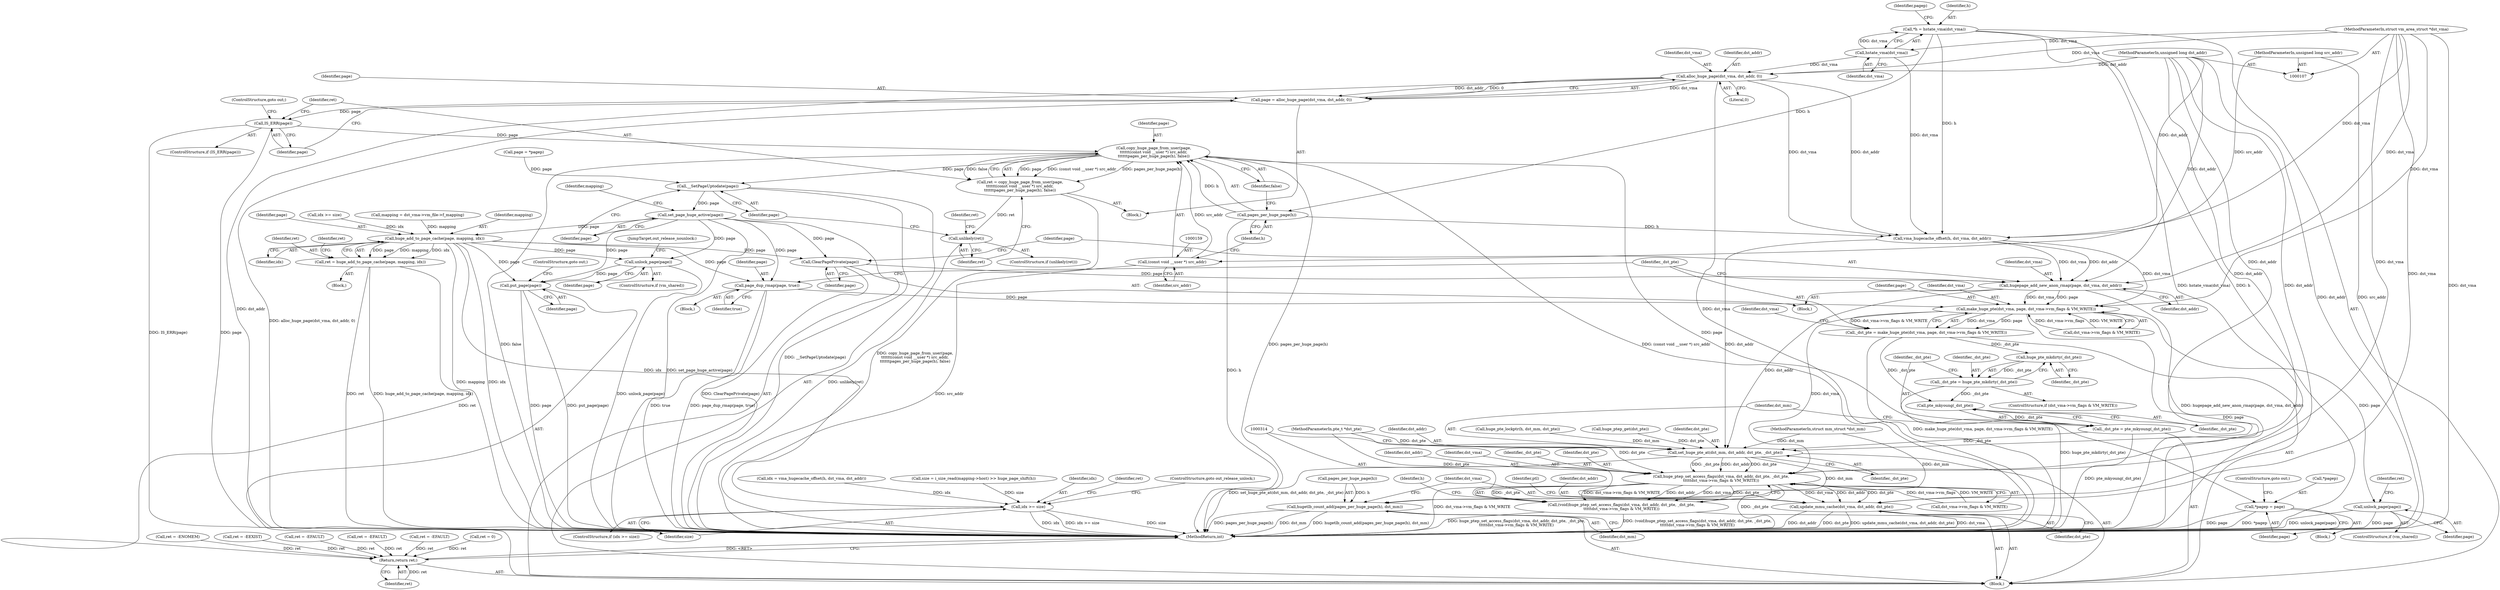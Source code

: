 digraph "0_linux_1e3921471354244f70fe268586ff94a97a6dd4df@API" {
"1000156" [label="(Call,copy_huge_page_from_user(page,\n\t\t\t\t\t\t(const void __user *) src_addr,\n\t\t\t\t\t\tpages_per_huge_page(h), false))"];
"1000151" [label="(Call,IS_ERR(page))"];
"1000144" [label="(Call,page = alloc_huge_page(dst_vma, dst_addr, 0))"];
"1000146" [label="(Call,alloc_huge_page(dst_vma, dst_addr, 0))"];
"1000129" [label="(Call,hstate_vma(dst_vma))"];
"1000110" [label="(MethodParameterIn,struct vm_area_struct *dst_vma)"];
"1000111" [label="(MethodParameterIn,unsigned long dst_addr)"];
"1000158" [label="(Call,(const void __user *) src_addr)"];
"1000112" [label="(MethodParameterIn,unsigned long src_addr)"];
"1000161" [label="(Call,pages_per_huge_page(h))"];
"1000127" [label="(Call,*h = hstate_vma(dst_vma))"];
"1000154" [label="(Call,ret = copy_huge_page_from_user(page,\n\t\t\t\t\t\t(const void __user *) src_addr,\n\t\t\t\t\t\tpages_per_huge_page(h), false))"];
"1000165" [label="(Call,unlikely(ret))"];
"1000172" [label="(Call,*pagep = page)"];
"1000187" [label="(Call,__SetPageUptodate(page))"];
"1000189" [label="(Call,set_page_huge_active(page))"];
"1000227" [label="(Call,huge_add_to_page_cache(page, mapping, idx))"];
"1000225" [label="(Call,ret = huge_add_to_page_cache(page, mapping, idx))"];
"1000343" [label="(Return,return ret;)"];
"1000256" [label="(Call,idx >= size)"];
"1000273" [label="(Call,page_dup_rmap(page, true))"];
"1000286" [label="(Call,make_huge_pte(dst_vma, page, dst_vma->vm_flags & VM_WRITE))"];
"1000284" [label="(Call,_dst_pte = make_huge_pte(dst_vma, page, dst_vma->vm_flags & VM_WRITE))"];
"1000302" [label="(Call,huge_pte_mkdirty(_dst_pte))"];
"1000300" [label="(Call,_dst_pte = huge_pte_mkdirty(_dst_pte))"];
"1000306" [label="(Call,pte_mkyoung(_dst_pte))"];
"1000304" [label="(Call,_dst_pte = pte_mkyoung(_dst_pte))"];
"1000308" [label="(Call,set_huge_pte_at(dst_mm, dst_addr, dst_pte, _dst_pte))"];
"1000315" [label="(Call,huge_ptep_set_access_flags(dst_vma, dst_addr, dst_pte, _dst_pte,\n\t\t\t\t\tdst_vma->vm_flags & VM_WRITE))"];
"1000313" [label="(Call,(void)huge_ptep_set_access_flags(dst_vma, dst_addr, dst_pte, _dst_pte,\n\t\t\t\t\tdst_vma->vm_flags & VM_WRITE))"];
"1000329" [label="(Call,update_mmu_cache(dst_vma, dst_addr, dst_pte))"];
"1000325" [label="(Call,hugetlb_count_add(pages_per_huge_page(h), dst_mm))"];
"1000337" [label="(Call,unlock_page(page))"];
"1000278" [label="(Call,ClearPagePrivate(page))"];
"1000280" [label="(Call,hugepage_add_new_anon_rmap(page, dst_vma, dst_addr))"];
"1000350" [label="(Call,unlock_page(page))"];
"1000353" [label="(Call,put_page(page))"];
"1000274" [label="(Identifier,page)"];
"1000150" [label="(ControlStructure,if (IS_ERR(page)))"];
"1000156" [label="(Call,copy_huge_page_from_user(page,\n\t\t\t\t\t\t(const void __user *) src_addr,\n\t\t\t\t\t\tpages_per_huge_page(h), false))"];
"1000163" [label="(Identifier,false)"];
"1000191" [label="(Call,mapping = dst_vma->vm_file->f_mapping)"];
"1000272" [label="(Block,)"];
"1000161" [label="(Call,pages_per_huge_page(h))"];
"1000257" [label="(Identifier,idx)"];
"1000320" [label="(Call,dst_vma->vm_flags & VM_WRITE)"];
"1000303" [label="(Identifier,_dst_pte)"];
"1000280" [label="(Call,hugepage_add_new_anon_rmap(page, dst_vma, dst_addr))"];
"1000176" [label="(ControlStructure,goto out;)"];
"1000232" [label="(Identifier,ret)"];
"1000179" [label="(Call,page = *pagep)"];
"1000297" [label="(Identifier,dst_vma)"];
"1000192" [label="(Identifier,mapping)"];
"1000229" [label="(Identifier,mapping)"];
"1000165" [label="(Call,unlikely(ret))"];
"1000275" [label="(Identifier,true)"];
"1000281" [label="(Identifier,page)"];
"1000154" [label="(Call,ret = copy_huge_page_from_user(page,\n\t\t\t\t\t\t(const void __user *) src_addr,\n\t\t\t\t\t\tpages_per_huge_page(h), false))"];
"1000304" [label="(Call,_dst_pte = pte_mkyoung(_dst_pte))"];
"1000282" [label="(Identifier,dst_vma)"];
"1000230" [label="(Identifier,idx)"];
"1000312" [label="(Identifier,_dst_pte)"];
"1000278" [label="(Call,ClearPagePrivate(page))"];
"1000172" [label="(Call,*pagep = page)"];
"1000344" [label="(Identifier,ret)"];
"1000327" [label="(Identifier,h)"];
"1000147" [label="(Identifier,dst_vma)"];
"1000356" [label="(MethodReturn,int)"];
"1000228" [label="(Identifier,page)"];
"1000306" [label="(Call,pte_mkyoung(_dst_pte))"];
"1000166" [label="(Identifier,ret)"];
"1000300" [label="(Call,_dst_pte = huge_pte_mkdirty(_dst_pte))"];
"1000340" [label="(Identifier,ret)"];
"1000288" [label="(Identifier,page)"];
"1000261" [label="(Identifier,ret)"];
"1000127" [label="(Call,*h = hstate_vma(dst_vma))"];
"1000294" [label="(ControlStructure,if (dst_vma->vm_flags & VM_WRITE))"];
"1000328" [label="(Identifier,dst_mm)"];
"1000277" [label="(Block,)"];
"1000286" [label="(Call,make_huge_pte(dst_vma, page, dst_vma->vm_flags & VM_WRITE))"];
"1000148" [label="(Identifier,dst_addr)"];
"1000339" [label="(Call,ret = 0)"];
"1000236" [label="(Call,huge_pte_lockptr(h, dst_mm, dst_pte))"];
"1000140" [label="(Call,ret = -ENOMEM)"];
"1000309" [label="(Identifier,dst_mm)"];
"1000283" [label="(Identifier,dst_addr)"];
"1000167" [label="(Block,)"];
"1000329" [label="(Call,update_mmu_cache(dst_vma, dst_addr, dst_pte))"];
"1000318" [label="(Identifier,dst_pte)"];
"1000149" [label="(Literal,0)"];
"1000350" [label="(Call,unlock_page(page))"];
"1000164" [label="(ControlStructure,if (unlikely(ret)))"];
"1000260" [label="(Call,ret = -EEXIST)"];
"1000307" [label="(Identifier,_dst_pte)"];
"1000190" [label="(Identifier,page)"];
"1000284" [label="(Call,_dst_pte = make_huge_pte(dst_vma, page, dst_vma->vm_flags & VM_WRITE))"];
"1000343" [label="(Return,return ret;)"];
"1000313" [label="(Call,(void)huge_ptep_set_access_flags(dst_vma, dst_addr, dst_pte, _dst_pte,\n\t\t\t\t\tdst_vma->vm_flags & VM_WRITE))"];
"1000151" [label="(Call,IS_ERR(page))"];
"1000287" [label="(Identifier,dst_vma)"];
"1000259" [label="(ControlStructure,goto out_release_unlock;)"];
"1000139" [label="(Block,)"];
"1000221" [label="(Call,idx >= size)"];
"1000332" [label="(Identifier,dst_pte)"];
"1000267" [label="(Call,huge_ptep_get(dst_pte))"];
"1000251" [label="(Call,ret = -EFAULT)"];
"1000160" [label="(Identifier,src_addr)"];
"1000354" [label="(Identifier,page)"];
"1000157" [label="(Identifier,page)"];
"1000138" [label="(Identifier,pagep)"];
"1000129" [label="(Call,hstate_vma(dst_vma))"];
"1000128" [label="(Identifier,h)"];
"1000352" [label="(JumpTarget,out_release_nounlock:)"];
"1000158" [label="(Call,(const void __user *) src_addr)"];
"1000302" [label="(Call,huge_pte_mkdirty(_dst_pte))"];
"1000111" [label="(MethodParameterIn,unsigned long dst_addr)"];
"1000225" [label="(Call,ret = huge_add_to_page_cache(page, mapping, idx))"];
"1000187" [label="(Call,__SetPageUptodate(page))"];
"1000311" [label="(Identifier,dst_pte)"];
"1000315" [label="(Call,huge_ptep_set_access_flags(dst_vma, dst_addr, dst_pte, _dst_pte,\n\t\t\t\t\tdst_vma->vm_flags & VM_WRITE))"];
"1000279" [label="(Identifier,page)"];
"1000317" [label="(Identifier,dst_addr)"];
"1000130" [label="(Identifier,dst_vma)"];
"1000169" [label="(Identifier,ret)"];
"1000189" [label="(Call,set_page_huge_active(page))"];
"1000256" [label="(Call,idx >= size)"];
"1000109" [label="(MethodParameterIn,pte_t *dst_pte)"];
"1000168" [label="(Call,ret = -EFAULT)"];
"1000188" [label="(Identifier,page)"];
"1000200" [label="(Call,vma_hugecache_offset(h, dst_vma, dst_addr))"];
"1000330" [label="(Identifier,dst_vma)"];
"1000338" [label="(Identifier,page)"];
"1000348" [label="(ControlStructure,if (vm_shared))"];
"1000206" [label="(Block,)"];
"1000310" [label="(Identifier,dst_addr)"];
"1000110" [label="(MethodParameterIn,struct vm_area_struct *dst_vma)"];
"1000112" [label="(MethodParameterIn,unsigned long src_addr)"];
"1000153" [label="(ControlStructure,goto out;)"];
"1000325" [label="(Call,hugetlb_count_add(pages_per_huge_page(h), dst_mm))"];
"1000144" [label="(Call,page = alloc_huge_page(dst_vma, dst_addr, 0))"];
"1000351" [label="(Identifier,page)"];
"1000198" [label="(Call,idx = vma_hugecache_offset(h, dst_vma, dst_addr))"];
"1000273" [label="(Call,page_dup_rmap(page, true))"];
"1000146" [label="(Call,alloc_huge_page(dst_vma, dst_addr, 0))"];
"1000331" [label="(Identifier,dst_addr)"];
"1000326" [label="(Call,pages_per_huge_page(h))"];
"1000175" [label="(Identifier,page)"];
"1000162" [label="(Identifier,h)"];
"1000155" [label="(Identifier,ret)"];
"1000108" [label="(MethodParameterIn,struct mm_struct *dst_mm)"];
"1000216" [label="(Call,ret = -EFAULT)"];
"1000334" [label="(Identifier,ptl)"];
"1000242" [label="(Call,size = i_size_read(mapping->host) >> huge_page_shift(h))"];
"1000258" [label="(Identifier,size)"];
"1000289" [label="(Call,dst_vma->vm_flags & VM_WRITE)"];
"1000305" [label="(Identifier,_dst_pte)"];
"1000173" [label="(Call,*pagep)"];
"1000301" [label="(Identifier,_dst_pte)"];
"1000114" [label="(Block,)"];
"1000308" [label="(Call,set_huge_pte_at(dst_mm, dst_addr, dst_pte, _dst_pte))"];
"1000227" [label="(Call,huge_add_to_page_cache(page, mapping, idx))"];
"1000337" [label="(Call,unlock_page(page))"];
"1000145" [label="(Identifier,page)"];
"1000335" [label="(ControlStructure,if (vm_shared))"];
"1000355" [label="(ControlStructure,goto out;)"];
"1000285" [label="(Identifier,_dst_pte)"];
"1000316" [label="(Identifier,dst_vma)"];
"1000152" [label="(Identifier,page)"];
"1000319" [label="(Identifier,_dst_pte)"];
"1000353" [label="(Call,put_page(page))"];
"1000226" [label="(Identifier,ret)"];
"1000255" [label="(ControlStructure,if (idx >= size))"];
"1000156" -> "1000154"  [label="AST: "];
"1000156" -> "1000163"  [label="CFG: "];
"1000157" -> "1000156"  [label="AST: "];
"1000158" -> "1000156"  [label="AST: "];
"1000161" -> "1000156"  [label="AST: "];
"1000163" -> "1000156"  [label="AST: "];
"1000154" -> "1000156"  [label="CFG: "];
"1000156" -> "1000356"  [label="DDG: (const void __user *) src_addr"];
"1000156" -> "1000356"  [label="DDG: false"];
"1000156" -> "1000356"  [label="DDG: pages_per_huge_page(h)"];
"1000156" -> "1000154"  [label="DDG: page"];
"1000156" -> "1000154"  [label="DDG: (const void __user *) src_addr"];
"1000156" -> "1000154"  [label="DDG: pages_per_huge_page(h)"];
"1000156" -> "1000154"  [label="DDG: false"];
"1000151" -> "1000156"  [label="DDG: page"];
"1000158" -> "1000156"  [label="DDG: src_addr"];
"1000161" -> "1000156"  [label="DDG: h"];
"1000156" -> "1000172"  [label="DDG: page"];
"1000156" -> "1000187"  [label="DDG: page"];
"1000151" -> "1000150"  [label="AST: "];
"1000151" -> "1000152"  [label="CFG: "];
"1000152" -> "1000151"  [label="AST: "];
"1000153" -> "1000151"  [label="CFG: "];
"1000155" -> "1000151"  [label="CFG: "];
"1000151" -> "1000356"  [label="DDG: IS_ERR(page)"];
"1000151" -> "1000356"  [label="DDG: page"];
"1000144" -> "1000151"  [label="DDG: page"];
"1000144" -> "1000139"  [label="AST: "];
"1000144" -> "1000146"  [label="CFG: "];
"1000145" -> "1000144"  [label="AST: "];
"1000146" -> "1000144"  [label="AST: "];
"1000152" -> "1000144"  [label="CFG: "];
"1000144" -> "1000356"  [label="DDG: alloc_huge_page(dst_vma, dst_addr, 0)"];
"1000146" -> "1000144"  [label="DDG: dst_vma"];
"1000146" -> "1000144"  [label="DDG: dst_addr"];
"1000146" -> "1000144"  [label="DDG: 0"];
"1000146" -> "1000149"  [label="CFG: "];
"1000147" -> "1000146"  [label="AST: "];
"1000148" -> "1000146"  [label="AST: "];
"1000149" -> "1000146"  [label="AST: "];
"1000146" -> "1000356"  [label="DDG: dst_addr"];
"1000146" -> "1000356"  [label="DDG: dst_vma"];
"1000129" -> "1000146"  [label="DDG: dst_vma"];
"1000110" -> "1000146"  [label="DDG: dst_vma"];
"1000111" -> "1000146"  [label="DDG: dst_addr"];
"1000146" -> "1000200"  [label="DDG: dst_vma"];
"1000146" -> "1000200"  [label="DDG: dst_addr"];
"1000129" -> "1000127"  [label="AST: "];
"1000129" -> "1000130"  [label="CFG: "];
"1000130" -> "1000129"  [label="AST: "];
"1000127" -> "1000129"  [label="CFG: "];
"1000129" -> "1000127"  [label="DDG: dst_vma"];
"1000110" -> "1000129"  [label="DDG: dst_vma"];
"1000129" -> "1000200"  [label="DDG: dst_vma"];
"1000110" -> "1000107"  [label="AST: "];
"1000110" -> "1000356"  [label="DDG: dst_vma"];
"1000110" -> "1000200"  [label="DDG: dst_vma"];
"1000110" -> "1000280"  [label="DDG: dst_vma"];
"1000110" -> "1000286"  [label="DDG: dst_vma"];
"1000110" -> "1000315"  [label="DDG: dst_vma"];
"1000110" -> "1000329"  [label="DDG: dst_vma"];
"1000111" -> "1000107"  [label="AST: "];
"1000111" -> "1000356"  [label="DDG: dst_addr"];
"1000111" -> "1000200"  [label="DDG: dst_addr"];
"1000111" -> "1000280"  [label="DDG: dst_addr"];
"1000111" -> "1000308"  [label="DDG: dst_addr"];
"1000111" -> "1000315"  [label="DDG: dst_addr"];
"1000111" -> "1000329"  [label="DDG: dst_addr"];
"1000158" -> "1000160"  [label="CFG: "];
"1000159" -> "1000158"  [label="AST: "];
"1000160" -> "1000158"  [label="AST: "];
"1000162" -> "1000158"  [label="CFG: "];
"1000158" -> "1000356"  [label="DDG: src_addr"];
"1000112" -> "1000158"  [label="DDG: src_addr"];
"1000112" -> "1000107"  [label="AST: "];
"1000112" -> "1000356"  [label="DDG: src_addr"];
"1000161" -> "1000162"  [label="CFG: "];
"1000162" -> "1000161"  [label="AST: "];
"1000163" -> "1000161"  [label="CFG: "];
"1000161" -> "1000356"  [label="DDG: h"];
"1000127" -> "1000161"  [label="DDG: h"];
"1000161" -> "1000200"  [label="DDG: h"];
"1000127" -> "1000114"  [label="AST: "];
"1000128" -> "1000127"  [label="AST: "];
"1000138" -> "1000127"  [label="CFG: "];
"1000127" -> "1000356"  [label="DDG: hstate_vma(dst_vma)"];
"1000127" -> "1000356"  [label="DDG: h"];
"1000127" -> "1000200"  [label="DDG: h"];
"1000154" -> "1000139"  [label="AST: "];
"1000155" -> "1000154"  [label="AST: "];
"1000166" -> "1000154"  [label="CFG: "];
"1000154" -> "1000356"  [label="DDG: copy_huge_page_from_user(page,\n\t\t\t\t\t\t(const void __user *) src_addr,\n\t\t\t\t\t\tpages_per_huge_page(h), false)"];
"1000154" -> "1000165"  [label="DDG: ret"];
"1000165" -> "1000164"  [label="AST: "];
"1000165" -> "1000166"  [label="CFG: "];
"1000166" -> "1000165"  [label="AST: "];
"1000169" -> "1000165"  [label="CFG: "];
"1000188" -> "1000165"  [label="CFG: "];
"1000165" -> "1000356"  [label="DDG: unlikely(ret)"];
"1000172" -> "1000167"  [label="AST: "];
"1000172" -> "1000175"  [label="CFG: "];
"1000173" -> "1000172"  [label="AST: "];
"1000175" -> "1000172"  [label="AST: "];
"1000176" -> "1000172"  [label="CFG: "];
"1000172" -> "1000356"  [label="DDG: *pagep"];
"1000172" -> "1000356"  [label="DDG: page"];
"1000187" -> "1000114"  [label="AST: "];
"1000187" -> "1000188"  [label="CFG: "];
"1000188" -> "1000187"  [label="AST: "];
"1000190" -> "1000187"  [label="CFG: "];
"1000187" -> "1000356"  [label="DDG: __SetPageUptodate(page)"];
"1000179" -> "1000187"  [label="DDG: page"];
"1000187" -> "1000189"  [label="DDG: page"];
"1000189" -> "1000114"  [label="AST: "];
"1000189" -> "1000190"  [label="CFG: "];
"1000190" -> "1000189"  [label="AST: "];
"1000192" -> "1000189"  [label="CFG: "];
"1000189" -> "1000356"  [label="DDG: set_page_huge_active(page)"];
"1000189" -> "1000227"  [label="DDG: page"];
"1000189" -> "1000273"  [label="DDG: page"];
"1000189" -> "1000278"  [label="DDG: page"];
"1000189" -> "1000350"  [label="DDG: page"];
"1000189" -> "1000353"  [label="DDG: page"];
"1000227" -> "1000225"  [label="AST: "];
"1000227" -> "1000230"  [label="CFG: "];
"1000228" -> "1000227"  [label="AST: "];
"1000229" -> "1000227"  [label="AST: "];
"1000230" -> "1000227"  [label="AST: "];
"1000225" -> "1000227"  [label="CFG: "];
"1000227" -> "1000356"  [label="DDG: mapping"];
"1000227" -> "1000356"  [label="DDG: idx"];
"1000227" -> "1000225"  [label="DDG: page"];
"1000227" -> "1000225"  [label="DDG: mapping"];
"1000227" -> "1000225"  [label="DDG: idx"];
"1000191" -> "1000227"  [label="DDG: mapping"];
"1000221" -> "1000227"  [label="DDG: idx"];
"1000227" -> "1000256"  [label="DDG: idx"];
"1000227" -> "1000273"  [label="DDG: page"];
"1000227" -> "1000278"  [label="DDG: page"];
"1000227" -> "1000350"  [label="DDG: page"];
"1000227" -> "1000353"  [label="DDG: page"];
"1000225" -> "1000206"  [label="AST: "];
"1000226" -> "1000225"  [label="AST: "];
"1000232" -> "1000225"  [label="CFG: "];
"1000225" -> "1000356"  [label="DDG: huge_add_to_page_cache(page, mapping, idx)"];
"1000225" -> "1000356"  [label="DDG: ret"];
"1000225" -> "1000343"  [label="DDG: ret"];
"1000343" -> "1000114"  [label="AST: "];
"1000343" -> "1000344"  [label="CFG: "];
"1000344" -> "1000343"  [label="AST: "];
"1000356" -> "1000343"  [label="CFG: "];
"1000343" -> "1000356"  [label="DDG: <RET>"];
"1000344" -> "1000343"  [label="DDG: ret"];
"1000168" -> "1000343"  [label="DDG: ret"];
"1000216" -> "1000343"  [label="DDG: ret"];
"1000140" -> "1000343"  [label="DDG: ret"];
"1000251" -> "1000343"  [label="DDG: ret"];
"1000339" -> "1000343"  [label="DDG: ret"];
"1000260" -> "1000343"  [label="DDG: ret"];
"1000256" -> "1000255"  [label="AST: "];
"1000256" -> "1000258"  [label="CFG: "];
"1000257" -> "1000256"  [label="AST: "];
"1000258" -> "1000256"  [label="AST: "];
"1000259" -> "1000256"  [label="CFG: "];
"1000261" -> "1000256"  [label="CFG: "];
"1000256" -> "1000356"  [label="DDG: size"];
"1000256" -> "1000356"  [label="DDG: idx"];
"1000256" -> "1000356"  [label="DDG: idx >= size"];
"1000198" -> "1000256"  [label="DDG: idx"];
"1000242" -> "1000256"  [label="DDG: size"];
"1000273" -> "1000272"  [label="AST: "];
"1000273" -> "1000275"  [label="CFG: "];
"1000274" -> "1000273"  [label="AST: "];
"1000275" -> "1000273"  [label="AST: "];
"1000285" -> "1000273"  [label="CFG: "];
"1000273" -> "1000356"  [label="DDG: true"];
"1000273" -> "1000356"  [label="DDG: page_dup_rmap(page, true)"];
"1000273" -> "1000286"  [label="DDG: page"];
"1000286" -> "1000284"  [label="AST: "];
"1000286" -> "1000289"  [label="CFG: "];
"1000287" -> "1000286"  [label="AST: "];
"1000288" -> "1000286"  [label="AST: "];
"1000289" -> "1000286"  [label="AST: "];
"1000284" -> "1000286"  [label="CFG: "];
"1000286" -> "1000356"  [label="DDG: page"];
"1000286" -> "1000284"  [label="DDG: dst_vma"];
"1000286" -> "1000284"  [label="DDG: page"];
"1000286" -> "1000284"  [label="DDG: dst_vma->vm_flags & VM_WRITE"];
"1000280" -> "1000286"  [label="DDG: dst_vma"];
"1000280" -> "1000286"  [label="DDG: page"];
"1000200" -> "1000286"  [label="DDG: dst_vma"];
"1000289" -> "1000286"  [label="DDG: dst_vma->vm_flags"];
"1000289" -> "1000286"  [label="DDG: VM_WRITE"];
"1000286" -> "1000315"  [label="DDG: dst_vma"];
"1000286" -> "1000337"  [label="DDG: page"];
"1000284" -> "1000114"  [label="AST: "];
"1000285" -> "1000284"  [label="AST: "];
"1000297" -> "1000284"  [label="CFG: "];
"1000284" -> "1000356"  [label="DDG: make_huge_pte(dst_vma, page, dst_vma->vm_flags & VM_WRITE)"];
"1000284" -> "1000302"  [label="DDG: _dst_pte"];
"1000284" -> "1000306"  [label="DDG: _dst_pte"];
"1000302" -> "1000300"  [label="AST: "];
"1000302" -> "1000303"  [label="CFG: "];
"1000303" -> "1000302"  [label="AST: "];
"1000300" -> "1000302"  [label="CFG: "];
"1000302" -> "1000300"  [label="DDG: _dst_pte"];
"1000300" -> "1000294"  [label="AST: "];
"1000301" -> "1000300"  [label="AST: "];
"1000305" -> "1000300"  [label="CFG: "];
"1000300" -> "1000356"  [label="DDG: huge_pte_mkdirty(_dst_pte)"];
"1000300" -> "1000306"  [label="DDG: _dst_pte"];
"1000306" -> "1000304"  [label="AST: "];
"1000306" -> "1000307"  [label="CFG: "];
"1000307" -> "1000306"  [label="AST: "];
"1000304" -> "1000306"  [label="CFG: "];
"1000306" -> "1000304"  [label="DDG: _dst_pte"];
"1000304" -> "1000114"  [label="AST: "];
"1000305" -> "1000304"  [label="AST: "];
"1000309" -> "1000304"  [label="CFG: "];
"1000304" -> "1000356"  [label="DDG: pte_mkyoung(_dst_pte)"];
"1000304" -> "1000308"  [label="DDG: _dst_pte"];
"1000308" -> "1000114"  [label="AST: "];
"1000308" -> "1000312"  [label="CFG: "];
"1000309" -> "1000308"  [label="AST: "];
"1000310" -> "1000308"  [label="AST: "];
"1000311" -> "1000308"  [label="AST: "];
"1000312" -> "1000308"  [label="AST: "];
"1000314" -> "1000308"  [label="CFG: "];
"1000308" -> "1000356"  [label="DDG: set_huge_pte_at(dst_mm, dst_addr, dst_pte, _dst_pte)"];
"1000236" -> "1000308"  [label="DDG: dst_mm"];
"1000108" -> "1000308"  [label="DDG: dst_mm"];
"1000200" -> "1000308"  [label="DDG: dst_addr"];
"1000280" -> "1000308"  [label="DDG: dst_addr"];
"1000267" -> "1000308"  [label="DDG: dst_pte"];
"1000109" -> "1000308"  [label="DDG: dst_pte"];
"1000308" -> "1000315"  [label="DDG: dst_addr"];
"1000308" -> "1000315"  [label="DDG: dst_pte"];
"1000308" -> "1000315"  [label="DDG: _dst_pte"];
"1000308" -> "1000325"  [label="DDG: dst_mm"];
"1000315" -> "1000313"  [label="AST: "];
"1000315" -> "1000320"  [label="CFG: "];
"1000316" -> "1000315"  [label="AST: "];
"1000317" -> "1000315"  [label="AST: "];
"1000318" -> "1000315"  [label="AST: "];
"1000319" -> "1000315"  [label="AST: "];
"1000320" -> "1000315"  [label="AST: "];
"1000313" -> "1000315"  [label="CFG: "];
"1000315" -> "1000356"  [label="DDG: _dst_pte"];
"1000315" -> "1000356"  [label="DDG: dst_vma->vm_flags & VM_WRITE"];
"1000315" -> "1000313"  [label="DDG: _dst_pte"];
"1000315" -> "1000313"  [label="DDG: dst_vma->vm_flags & VM_WRITE"];
"1000315" -> "1000313"  [label="DDG: dst_addr"];
"1000315" -> "1000313"  [label="DDG: dst_vma"];
"1000315" -> "1000313"  [label="DDG: dst_pte"];
"1000109" -> "1000315"  [label="DDG: dst_pte"];
"1000320" -> "1000315"  [label="DDG: dst_vma->vm_flags"];
"1000320" -> "1000315"  [label="DDG: VM_WRITE"];
"1000315" -> "1000329"  [label="DDG: dst_vma"];
"1000315" -> "1000329"  [label="DDG: dst_addr"];
"1000315" -> "1000329"  [label="DDG: dst_pte"];
"1000313" -> "1000114"  [label="AST: "];
"1000314" -> "1000313"  [label="AST: "];
"1000327" -> "1000313"  [label="CFG: "];
"1000313" -> "1000356"  [label="DDG: huge_ptep_set_access_flags(dst_vma, dst_addr, dst_pte, _dst_pte,\n\t\t\t\t\tdst_vma->vm_flags & VM_WRITE)"];
"1000313" -> "1000356"  [label="DDG: (void)huge_ptep_set_access_flags(dst_vma, dst_addr, dst_pte, _dst_pte,\n\t\t\t\t\tdst_vma->vm_flags & VM_WRITE)"];
"1000329" -> "1000114"  [label="AST: "];
"1000329" -> "1000332"  [label="CFG: "];
"1000330" -> "1000329"  [label="AST: "];
"1000331" -> "1000329"  [label="AST: "];
"1000332" -> "1000329"  [label="AST: "];
"1000334" -> "1000329"  [label="CFG: "];
"1000329" -> "1000356"  [label="DDG: dst_addr"];
"1000329" -> "1000356"  [label="DDG: dst_pte"];
"1000329" -> "1000356"  [label="DDG: update_mmu_cache(dst_vma, dst_addr, dst_pte)"];
"1000329" -> "1000356"  [label="DDG: dst_vma"];
"1000109" -> "1000329"  [label="DDG: dst_pte"];
"1000325" -> "1000114"  [label="AST: "];
"1000325" -> "1000328"  [label="CFG: "];
"1000326" -> "1000325"  [label="AST: "];
"1000328" -> "1000325"  [label="AST: "];
"1000330" -> "1000325"  [label="CFG: "];
"1000325" -> "1000356"  [label="DDG: pages_per_huge_page(h)"];
"1000325" -> "1000356"  [label="DDG: dst_mm"];
"1000325" -> "1000356"  [label="DDG: hugetlb_count_add(pages_per_huge_page(h), dst_mm)"];
"1000326" -> "1000325"  [label="DDG: h"];
"1000108" -> "1000325"  [label="DDG: dst_mm"];
"1000337" -> "1000335"  [label="AST: "];
"1000337" -> "1000338"  [label="CFG: "];
"1000338" -> "1000337"  [label="AST: "];
"1000340" -> "1000337"  [label="CFG: "];
"1000337" -> "1000356"  [label="DDG: page"];
"1000337" -> "1000356"  [label="DDG: unlock_page(page)"];
"1000278" -> "1000277"  [label="AST: "];
"1000278" -> "1000279"  [label="CFG: "];
"1000279" -> "1000278"  [label="AST: "];
"1000281" -> "1000278"  [label="CFG: "];
"1000278" -> "1000356"  [label="DDG: ClearPagePrivate(page)"];
"1000278" -> "1000280"  [label="DDG: page"];
"1000280" -> "1000277"  [label="AST: "];
"1000280" -> "1000283"  [label="CFG: "];
"1000281" -> "1000280"  [label="AST: "];
"1000282" -> "1000280"  [label="AST: "];
"1000283" -> "1000280"  [label="AST: "];
"1000285" -> "1000280"  [label="CFG: "];
"1000280" -> "1000356"  [label="DDG: hugepage_add_new_anon_rmap(page, dst_vma, dst_addr)"];
"1000200" -> "1000280"  [label="DDG: dst_vma"];
"1000200" -> "1000280"  [label="DDG: dst_addr"];
"1000350" -> "1000348"  [label="AST: "];
"1000350" -> "1000351"  [label="CFG: "];
"1000351" -> "1000350"  [label="AST: "];
"1000352" -> "1000350"  [label="CFG: "];
"1000350" -> "1000356"  [label="DDG: unlock_page(page)"];
"1000350" -> "1000353"  [label="DDG: page"];
"1000353" -> "1000114"  [label="AST: "];
"1000353" -> "1000354"  [label="CFG: "];
"1000354" -> "1000353"  [label="AST: "];
"1000355" -> "1000353"  [label="CFG: "];
"1000353" -> "1000356"  [label="DDG: put_page(page)"];
"1000353" -> "1000356"  [label="DDG: page"];
}
